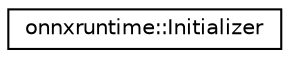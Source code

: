 digraph "Graphical Class Hierarchy"
{
  edge [fontname="Helvetica",fontsize="10",labelfontname="Helvetica",labelfontsize="10"];
  node [fontname="Helvetica",fontsize="10",shape=record];
  rankdir="LR";
  Node0 [label="onnxruntime::Initializer",height=0.2,width=0.4,color="black", fillcolor="white", style="filled",URL="$classonnxruntime_1_1Initializer.html"];
}
